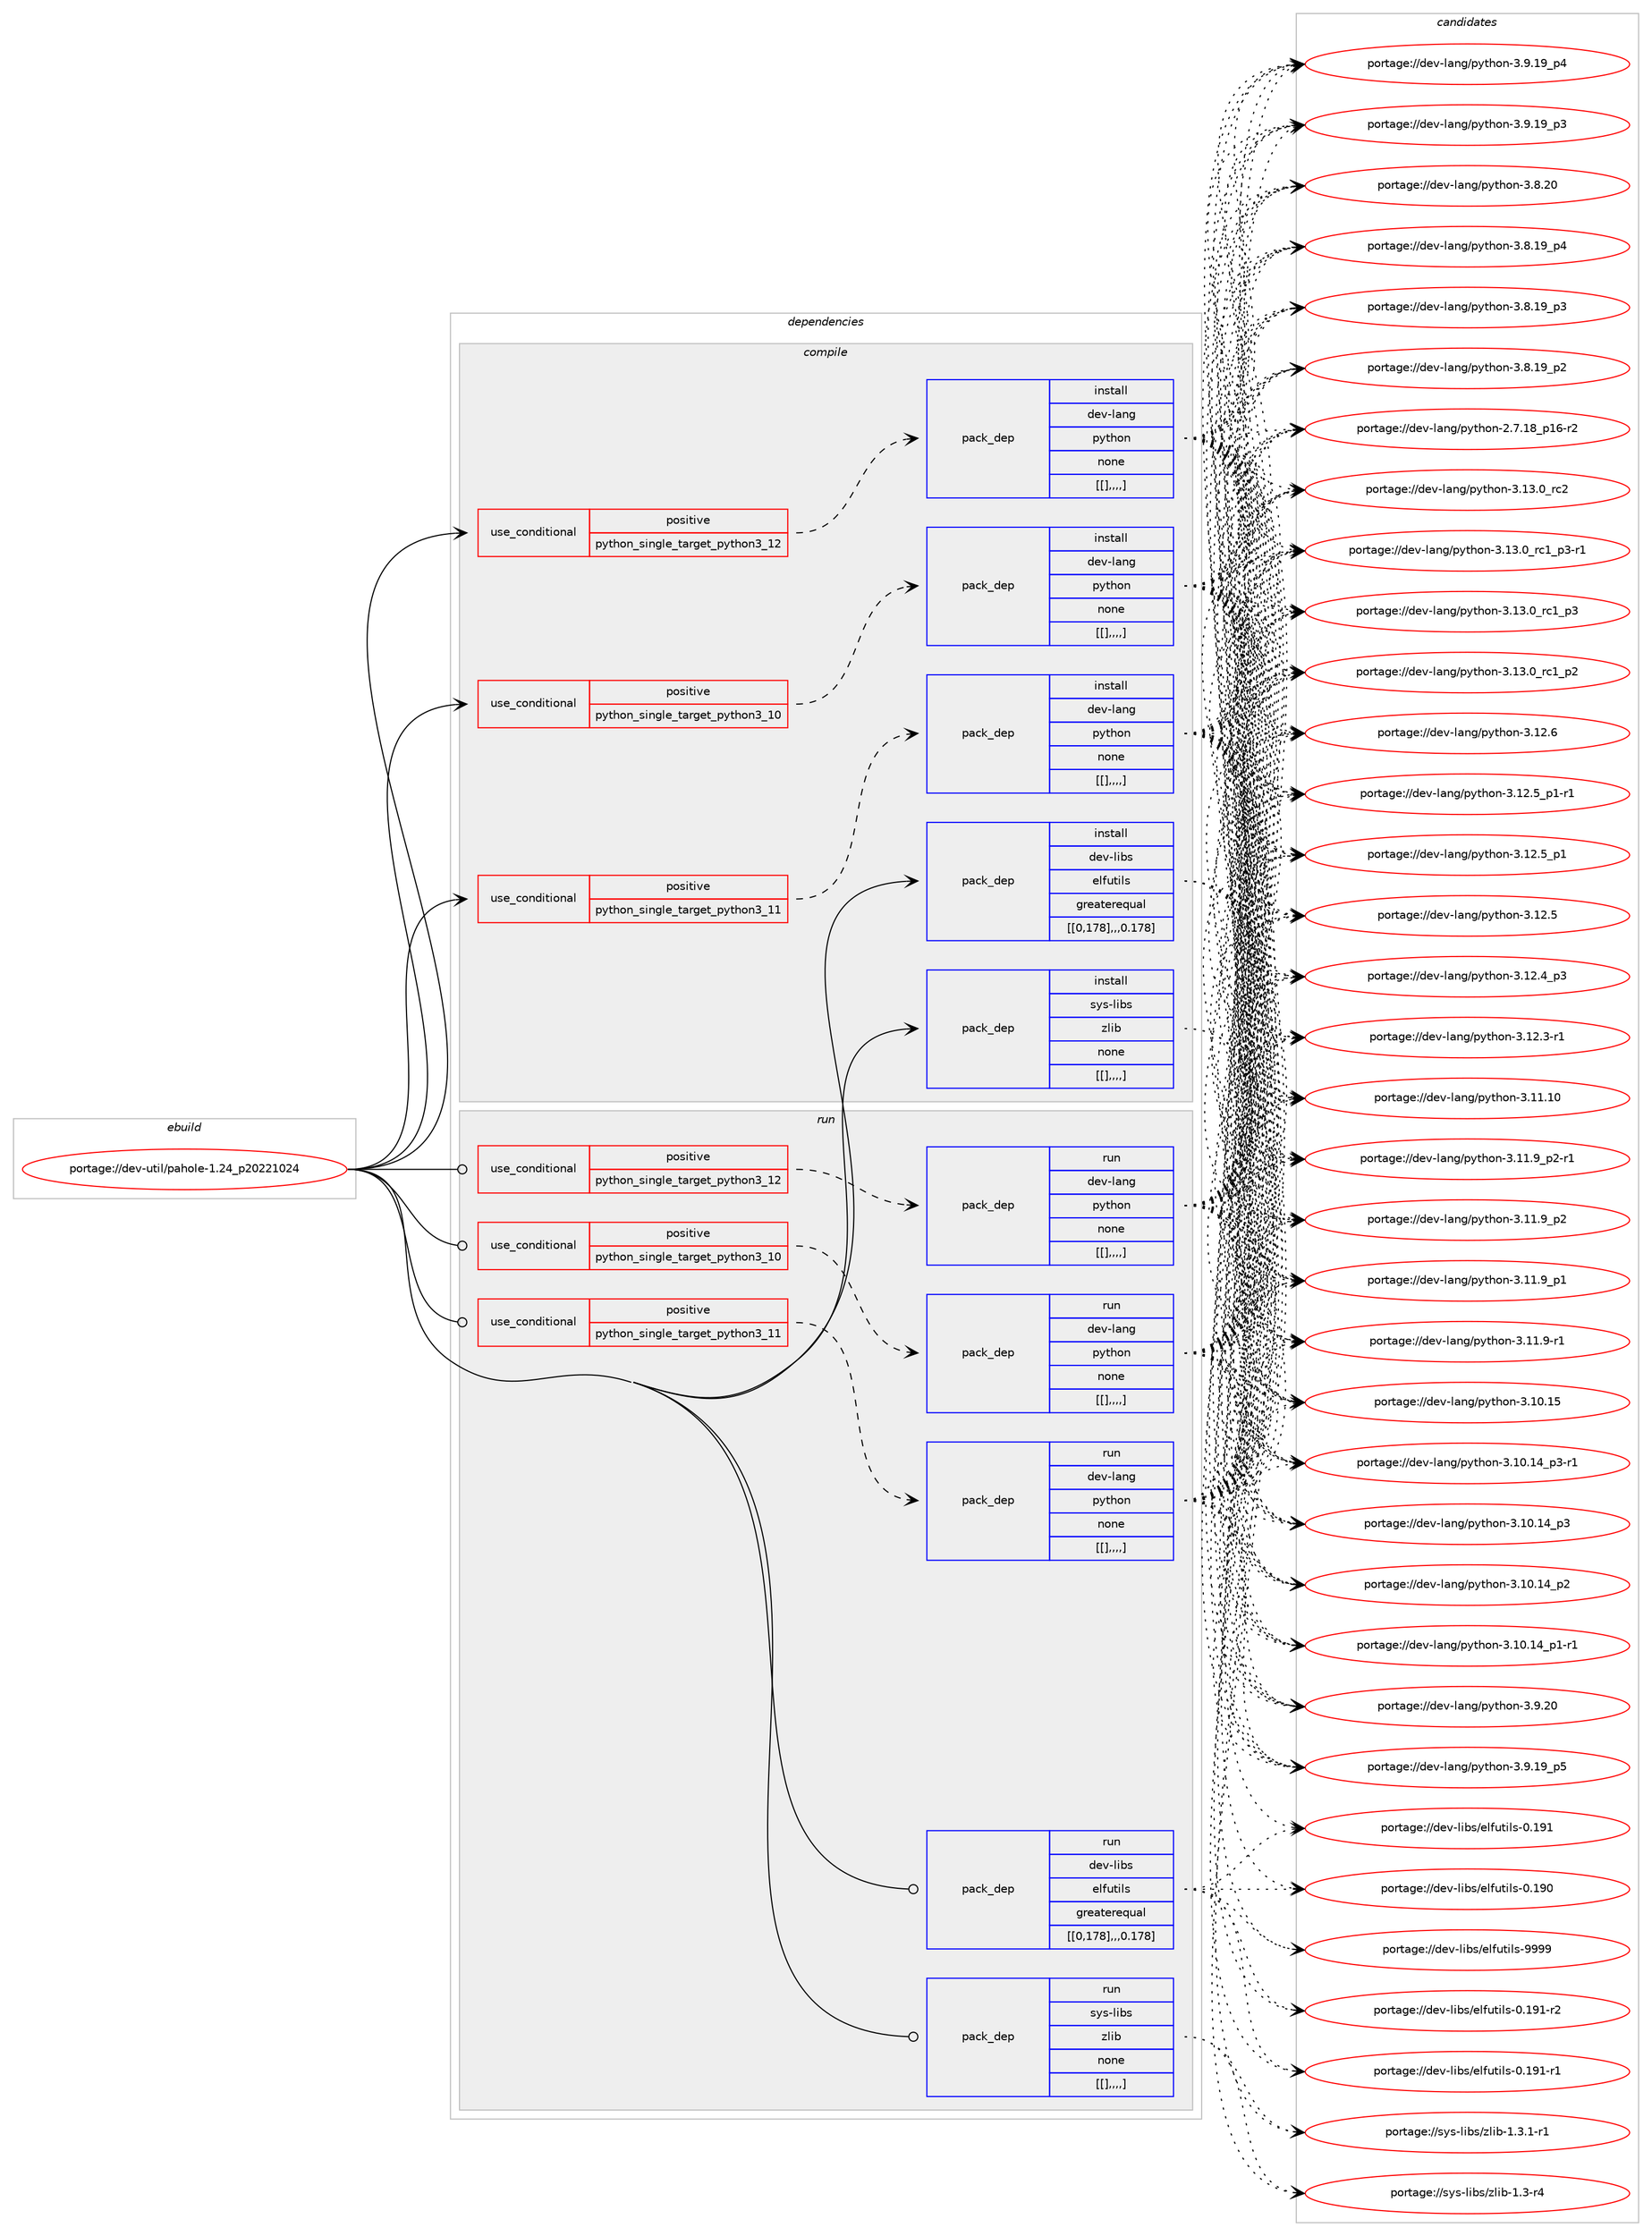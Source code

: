 digraph prolog {

# *************
# Graph options
# *************

newrank=true;
concentrate=true;
compound=true;
graph [rankdir=LR,fontname=Helvetica,fontsize=10,ranksep=1.5];#, ranksep=2.5, nodesep=0.2];
edge  [arrowhead=vee];
node  [fontname=Helvetica,fontsize=10];

# **********
# The ebuild
# **********

subgraph cluster_leftcol {
color=gray;
label=<<i>ebuild</i>>;
id [label="portage://dev-util/pahole-1.24_p20221024", color=red, width=4, href="../dev-util/pahole-1.24_p20221024.svg"];
}

# ****************
# The dependencies
# ****************

subgraph cluster_midcol {
color=gray;
label=<<i>dependencies</i>>;
subgraph cluster_compile {
fillcolor="#eeeeee";
style=filled;
label=<<i>compile</i>>;
subgraph cond63077 {
dependency221647 [label=<<TABLE BORDER="0" CELLBORDER="1" CELLSPACING="0" CELLPADDING="4"><TR><TD ROWSPAN="3" CELLPADDING="10">use_conditional</TD></TR><TR><TD>positive</TD></TR><TR><TD>python_single_target_python3_10</TD></TR></TABLE>>, shape=none, color=red];
subgraph pack157137 {
dependency221648 [label=<<TABLE BORDER="0" CELLBORDER="1" CELLSPACING="0" CELLPADDING="4" WIDTH="220"><TR><TD ROWSPAN="6" CELLPADDING="30">pack_dep</TD></TR><TR><TD WIDTH="110">install</TD></TR><TR><TD>dev-lang</TD></TR><TR><TD>python</TD></TR><TR><TD>none</TD></TR><TR><TD>[[],,,,]</TD></TR></TABLE>>, shape=none, color=blue];
}
dependency221647:e -> dependency221648:w [weight=20,style="dashed",arrowhead="vee"];
}
id:e -> dependency221647:w [weight=20,style="solid",arrowhead="vee"];
subgraph cond63078 {
dependency221649 [label=<<TABLE BORDER="0" CELLBORDER="1" CELLSPACING="0" CELLPADDING="4"><TR><TD ROWSPAN="3" CELLPADDING="10">use_conditional</TD></TR><TR><TD>positive</TD></TR><TR><TD>python_single_target_python3_11</TD></TR></TABLE>>, shape=none, color=red];
subgraph pack157138 {
dependency221650 [label=<<TABLE BORDER="0" CELLBORDER="1" CELLSPACING="0" CELLPADDING="4" WIDTH="220"><TR><TD ROWSPAN="6" CELLPADDING="30">pack_dep</TD></TR><TR><TD WIDTH="110">install</TD></TR><TR><TD>dev-lang</TD></TR><TR><TD>python</TD></TR><TR><TD>none</TD></TR><TR><TD>[[],,,,]</TD></TR></TABLE>>, shape=none, color=blue];
}
dependency221649:e -> dependency221650:w [weight=20,style="dashed",arrowhead="vee"];
}
id:e -> dependency221649:w [weight=20,style="solid",arrowhead="vee"];
subgraph cond63079 {
dependency221651 [label=<<TABLE BORDER="0" CELLBORDER="1" CELLSPACING="0" CELLPADDING="4"><TR><TD ROWSPAN="3" CELLPADDING="10">use_conditional</TD></TR><TR><TD>positive</TD></TR><TR><TD>python_single_target_python3_12</TD></TR></TABLE>>, shape=none, color=red];
subgraph pack157139 {
dependency221652 [label=<<TABLE BORDER="0" CELLBORDER="1" CELLSPACING="0" CELLPADDING="4" WIDTH="220"><TR><TD ROWSPAN="6" CELLPADDING="30">pack_dep</TD></TR><TR><TD WIDTH="110">install</TD></TR><TR><TD>dev-lang</TD></TR><TR><TD>python</TD></TR><TR><TD>none</TD></TR><TR><TD>[[],,,,]</TD></TR></TABLE>>, shape=none, color=blue];
}
dependency221651:e -> dependency221652:w [weight=20,style="dashed",arrowhead="vee"];
}
id:e -> dependency221651:w [weight=20,style="solid",arrowhead="vee"];
subgraph pack157140 {
dependency221653 [label=<<TABLE BORDER="0" CELLBORDER="1" CELLSPACING="0" CELLPADDING="4" WIDTH="220"><TR><TD ROWSPAN="6" CELLPADDING="30">pack_dep</TD></TR><TR><TD WIDTH="110">install</TD></TR><TR><TD>dev-libs</TD></TR><TR><TD>elfutils</TD></TR><TR><TD>greaterequal</TD></TR><TR><TD>[[0,178],,,0.178]</TD></TR></TABLE>>, shape=none, color=blue];
}
id:e -> dependency221653:w [weight=20,style="solid",arrowhead="vee"];
subgraph pack157141 {
dependency221654 [label=<<TABLE BORDER="0" CELLBORDER="1" CELLSPACING="0" CELLPADDING="4" WIDTH="220"><TR><TD ROWSPAN="6" CELLPADDING="30">pack_dep</TD></TR><TR><TD WIDTH="110">install</TD></TR><TR><TD>sys-libs</TD></TR><TR><TD>zlib</TD></TR><TR><TD>none</TD></TR><TR><TD>[[],,,,]</TD></TR></TABLE>>, shape=none, color=blue];
}
id:e -> dependency221654:w [weight=20,style="solid",arrowhead="vee"];
}
subgraph cluster_compileandrun {
fillcolor="#eeeeee";
style=filled;
label=<<i>compile and run</i>>;
}
subgraph cluster_run {
fillcolor="#eeeeee";
style=filled;
label=<<i>run</i>>;
subgraph cond63080 {
dependency221655 [label=<<TABLE BORDER="0" CELLBORDER="1" CELLSPACING="0" CELLPADDING="4"><TR><TD ROWSPAN="3" CELLPADDING="10">use_conditional</TD></TR><TR><TD>positive</TD></TR><TR><TD>python_single_target_python3_10</TD></TR></TABLE>>, shape=none, color=red];
subgraph pack157142 {
dependency221656 [label=<<TABLE BORDER="0" CELLBORDER="1" CELLSPACING="0" CELLPADDING="4" WIDTH="220"><TR><TD ROWSPAN="6" CELLPADDING="30">pack_dep</TD></TR><TR><TD WIDTH="110">run</TD></TR><TR><TD>dev-lang</TD></TR><TR><TD>python</TD></TR><TR><TD>none</TD></TR><TR><TD>[[],,,,]</TD></TR></TABLE>>, shape=none, color=blue];
}
dependency221655:e -> dependency221656:w [weight=20,style="dashed",arrowhead="vee"];
}
id:e -> dependency221655:w [weight=20,style="solid",arrowhead="odot"];
subgraph cond63081 {
dependency221657 [label=<<TABLE BORDER="0" CELLBORDER="1" CELLSPACING="0" CELLPADDING="4"><TR><TD ROWSPAN="3" CELLPADDING="10">use_conditional</TD></TR><TR><TD>positive</TD></TR><TR><TD>python_single_target_python3_11</TD></TR></TABLE>>, shape=none, color=red];
subgraph pack157143 {
dependency221658 [label=<<TABLE BORDER="0" CELLBORDER="1" CELLSPACING="0" CELLPADDING="4" WIDTH="220"><TR><TD ROWSPAN="6" CELLPADDING="30">pack_dep</TD></TR><TR><TD WIDTH="110">run</TD></TR><TR><TD>dev-lang</TD></TR><TR><TD>python</TD></TR><TR><TD>none</TD></TR><TR><TD>[[],,,,]</TD></TR></TABLE>>, shape=none, color=blue];
}
dependency221657:e -> dependency221658:w [weight=20,style="dashed",arrowhead="vee"];
}
id:e -> dependency221657:w [weight=20,style="solid",arrowhead="odot"];
subgraph cond63082 {
dependency221659 [label=<<TABLE BORDER="0" CELLBORDER="1" CELLSPACING="0" CELLPADDING="4"><TR><TD ROWSPAN="3" CELLPADDING="10">use_conditional</TD></TR><TR><TD>positive</TD></TR><TR><TD>python_single_target_python3_12</TD></TR></TABLE>>, shape=none, color=red];
subgraph pack157144 {
dependency221660 [label=<<TABLE BORDER="0" CELLBORDER="1" CELLSPACING="0" CELLPADDING="4" WIDTH="220"><TR><TD ROWSPAN="6" CELLPADDING="30">pack_dep</TD></TR><TR><TD WIDTH="110">run</TD></TR><TR><TD>dev-lang</TD></TR><TR><TD>python</TD></TR><TR><TD>none</TD></TR><TR><TD>[[],,,,]</TD></TR></TABLE>>, shape=none, color=blue];
}
dependency221659:e -> dependency221660:w [weight=20,style="dashed",arrowhead="vee"];
}
id:e -> dependency221659:w [weight=20,style="solid",arrowhead="odot"];
subgraph pack157145 {
dependency221661 [label=<<TABLE BORDER="0" CELLBORDER="1" CELLSPACING="0" CELLPADDING="4" WIDTH="220"><TR><TD ROWSPAN="6" CELLPADDING="30">pack_dep</TD></TR><TR><TD WIDTH="110">run</TD></TR><TR><TD>dev-libs</TD></TR><TR><TD>elfutils</TD></TR><TR><TD>greaterequal</TD></TR><TR><TD>[[0,178],,,0.178]</TD></TR></TABLE>>, shape=none, color=blue];
}
id:e -> dependency221661:w [weight=20,style="solid",arrowhead="odot"];
subgraph pack157146 {
dependency221662 [label=<<TABLE BORDER="0" CELLBORDER="1" CELLSPACING="0" CELLPADDING="4" WIDTH="220"><TR><TD ROWSPAN="6" CELLPADDING="30">pack_dep</TD></TR><TR><TD WIDTH="110">run</TD></TR><TR><TD>sys-libs</TD></TR><TR><TD>zlib</TD></TR><TR><TD>none</TD></TR><TR><TD>[[],,,,]</TD></TR></TABLE>>, shape=none, color=blue];
}
id:e -> dependency221662:w [weight=20,style="solid",arrowhead="odot"];
}
}

# **************
# The candidates
# **************

subgraph cluster_choices {
rank=same;
color=gray;
label=<<i>candidates</i>>;

subgraph choice157137 {
color=black;
nodesep=1;
choice10010111845108971101034711212111610411111045514649514648951149950 [label="portage://dev-lang/python-3.13.0_rc2", color=red, width=4,href="../dev-lang/python-3.13.0_rc2.svg"];
choice1001011184510897110103471121211161041111104551464951464895114994995112514511449 [label="portage://dev-lang/python-3.13.0_rc1_p3-r1", color=red, width=4,href="../dev-lang/python-3.13.0_rc1_p3-r1.svg"];
choice100101118451089711010347112121116104111110455146495146489511499499511251 [label="portage://dev-lang/python-3.13.0_rc1_p3", color=red, width=4,href="../dev-lang/python-3.13.0_rc1_p3.svg"];
choice100101118451089711010347112121116104111110455146495146489511499499511250 [label="portage://dev-lang/python-3.13.0_rc1_p2", color=red, width=4,href="../dev-lang/python-3.13.0_rc1_p2.svg"];
choice10010111845108971101034711212111610411111045514649504654 [label="portage://dev-lang/python-3.12.6", color=red, width=4,href="../dev-lang/python-3.12.6.svg"];
choice1001011184510897110103471121211161041111104551464950465395112494511449 [label="portage://dev-lang/python-3.12.5_p1-r1", color=red, width=4,href="../dev-lang/python-3.12.5_p1-r1.svg"];
choice100101118451089711010347112121116104111110455146495046539511249 [label="portage://dev-lang/python-3.12.5_p1", color=red, width=4,href="../dev-lang/python-3.12.5_p1.svg"];
choice10010111845108971101034711212111610411111045514649504653 [label="portage://dev-lang/python-3.12.5", color=red, width=4,href="../dev-lang/python-3.12.5.svg"];
choice100101118451089711010347112121116104111110455146495046529511251 [label="portage://dev-lang/python-3.12.4_p3", color=red, width=4,href="../dev-lang/python-3.12.4_p3.svg"];
choice100101118451089711010347112121116104111110455146495046514511449 [label="portage://dev-lang/python-3.12.3-r1", color=red, width=4,href="../dev-lang/python-3.12.3-r1.svg"];
choice1001011184510897110103471121211161041111104551464949464948 [label="portage://dev-lang/python-3.11.10", color=red, width=4,href="../dev-lang/python-3.11.10.svg"];
choice1001011184510897110103471121211161041111104551464949465795112504511449 [label="portage://dev-lang/python-3.11.9_p2-r1", color=red, width=4,href="../dev-lang/python-3.11.9_p2-r1.svg"];
choice100101118451089711010347112121116104111110455146494946579511250 [label="portage://dev-lang/python-3.11.9_p2", color=red, width=4,href="../dev-lang/python-3.11.9_p2.svg"];
choice100101118451089711010347112121116104111110455146494946579511249 [label="portage://dev-lang/python-3.11.9_p1", color=red, width=4,href="../dev-lang/python-3.11.9_p1.svg"];
choice100101118451089711010347112121116104111110455146494946574511449 [label="portage://dev-lang/python-3.11.9-r1", color=red, width=4,href="../dev-lang/python-3.11.9-r1.svg"];
choice1001011184510897110103471121211161041111104551464948464953 [label="portage://dev-lang/python-3.10.15", color=red, width=4,href="../dev-lang/python-3.10.15.svg"];
choice100101118451089711010347112121116104111110455146494846495295112514511449 [label="portage://dev-lang/python-3.10.14_p3-r1", color=red, width=4,href="../dev-lang/python-3.10.14_p3-r1.svg"];
choice10010111845108971101034711212111610411111045514649484649529511251 [label="portage://dev-lang/python-3.10.14_p3", color=red, width=4,href="../dev-lang/python-3.10.14_p3.svg"];
choice10010111845108971101034711212111610411111045514649484649529511250 [label="portage://dev-lang/python-3.10.14_p2", color=red, width=4,href="../dev-lang/python-3.10.14_p2.svg"];
choice100101118451089711010347112121116104111110455146494846495295112494511449 [label="portage://dev-lang/python-3.10.14_p1-r1", color=red, width=4,href="../dev-lang/python-3.10.14_p1-r1.svg"];
choice10010111845108971101034711212111610411111045514657465048 [label="portage://dev-lang/python-3.9.20", color=red, width=4,href="../dev-lang/python-3.9.20.svg"];
choice100101118451089711010347112121116104111110455146574649579511253 [label="portage://dev-lang/python-3.9.19_p5", color=red, width=4,href="../dev-lang/python-3.9.19_p5.svg"];
choice100101118451089711010347112121116104111110455146574649579511252 [label="portage://dev-lang/python-3.9.19_p4", color=red, width=4,href="../dev-lang/python-3.9.19_p4.svg"];
choice100101118451089711010347112121116104111110455146574649579511251 [label="portage://dev-lang/python-3.9.19_p3", color=red, width=4,href="../dev-lang/python-3.9.19_p3.svg"];
choice10010111845108971101034711212111610411111045514656465048 [label="portage://dev-lang/python-3.8.20", color=red, width=4,href="../dev-lang/python-3.8.20.svg"];
choice100101118451089711010347112121116104111110455146564649579511252 [label="portage://dev-lang/python-3.8.19_p4", color=red, width=4,href="../dev-lang/python-3.8.19_p4.svg"];
choice100101118451089711010347112121116104111110455146564649579511251 [label="portage://dev-lang/python-3.8.19_p3", color=red, width=4,href="../dev-lang/python-3.8.19_p3.svg"];
choice100101118451089711010347112121116104111110455146564649579511250 [label="portage://dev-lang/python-3.8.19_p2", color=red, width=4,href="../dev-lang/python-3.8.19_p2.svg"];
choice100101118451089711010347112121116104111110455046554649569511249544511450 [label="portage://dev-lang/python-2.7.18_p16-r2", color=red, width=4,href="../dev-lang/python-2.7.18_p16-r2.svg"];
dependency221648:e -> choice10010111845108971101034711212111610411111045514649514648951149950:w [style=dotted,weight="100"];
dependency221648:e -> choice1001011184510897110103471121211161041111104551464951464895114994995112514511449:w [style=dotted,weight="100"];
dependency221648:e -> choice100101118451089711010347112121116104111110455146495146489511499499511251:w [style=dotted,weight="100"];
dependency221648:e -> choice100101118451089711010347112121116104111110455146495146489511499499511250:w [style=dotted,weight="100"];
dependency221648:e -> choice10010111845108971101034711212111610411111045514649504654:w [style=dotted,weight="100"];
dependency221648:e -> choice1001011184510897110103471121211161041111104551464950465395112494511449:w [style=dotted,weight="100"];
dependency221648:e -> choice100101118451089711010347112121116104111110455146495046539511249:w [style=dotted,weight="100"];
dependency221648:e -> choice10010111845108971101034711212111610411111045514649504653:w [style=dotted,weight="100"];
dependency221648:e -> choice100101118451089711010347112121116104111110455146495046529511251:w [style=dotted,weight="100"];
dependency221648:e -> choice100101118451089711010347112121116104111110455146495046514511449:w [style=dotted,weight="100"];
dependency221648:e -> choice1001011184510897110103471121211161041111104551464949464948:w [style=dotted,weight="100"];
dependency221648:e -> choice1001011184510897110103471121211161041111104551464949465795112504511449:w [style=dotted,weight="100"];
dependency221648:e -> choice100101118451089711010347112121116104111110455146494946579511250:w [style=dotted,weight="100"];
dependency221648:e -> choice100101118451089711010347112121116104111110455146494946579511249:w [style=dotted,weight="100"];
dependency221648:e -> choice100101118451089711010347112121116104111110455146494946574511449:w [style=dotted,weight="100"];
dependency221648:e -> choice1001011184510897110103471121211161041111104551464948464953:w [style=dotted,weight="100"];
dependency221648:e -> choice100101118451089711010347112121116104111110455146494846495295112514511449:w [style=dotted,weight="100"];
dependency221648:e -> choice10010111845108971101034711212111610411111045514649484649529511251:w [style=dotted,weight="100"];
dependency221648:e -> choice10010111845108971101034711212111610411111045514649484649529511250:w [style=dotted,weight="100"];
dependency221648:e -> choice100101118451089711010347112121116104111110455146494846495295112494511449:w [style=dotted,weight="100"];
dependency221648:e -> choice10010111845108971101034711212111610411111045514657465048:w [style=dotted,weight="100"];
dependency221648:e -> choice100101118451089711010347112121116104111110455146574649579511253:w [style=dotted,weight="100"];
dependency221648:e -> choice100101118451089711010347112121116104111110455146574649579511252:w [style=dotted,weight="100"];
dependency221648:e -> choice100101118451089711010347112121116104111110455146574649579511251:w [style=dotted,weight="100"];
dependency221648:e -> choice10010111845108971101034711212111610411111045514656465048:w [style=dotted,weight="100"];
dependency221648:e -> choice100101118451089711010347112121116104111110455146564649579511252:w [style=dotted,weight="100"];
dependency221648:e -> choice100101118451089711010347112121116104111110455146564649579511251:w [style=dotted,weight="100"];
dependency221648:e -> choice100101118451089711010347112121116104111110455146564649579511250:w [style=dotted,weight="100"];
dependency221648:e -> choice100101118451089711010347112121116104111110455046554649569511249544511450:w [style=dotted,weight="100"];
}
subgraph choice157138 {
color=black;
nodesep=1;
choice10010111845108971101034711212111610411111045514649514648951149950 [label="portage://dev-lang/python-3.13.0_rc2", color=red, width=4,href="../dev-lang/python-3.13.0_rc2.svg"];
choice1001011184510897110103471121211161041111104551464951464895114994995112514511449 [label="portage://dev-lang/python-3.13.0_rc1_p3-r1", color=red, width=4,href="../dev-lang/python-3.13.0_rc1_p3-r1.svg"];
choice100101118451089711010347112121116104111110455146495146489511499499511251 [label="portage://dev-lang/python-3.13.0_rc1_p3", color=red, width=4,href="../dev-lang/python-3.13.0_rc1_p3.svg"];
choice100101118451089711010347112121116104111110455146495146489511499499511250 [label="portage://dev-lang/python-3.13.0_rc1_p2", color=red, width=4,href="../dev-lang/python-3.13.0_rc1_p2.svg"];
choice10010111845108971101034711212111610411111045514649504654 [label="portage://dev-lang/python-3.12.6", color=red, width=4,href="../dev-lang/python-3.12.6.svg"];
choice1001011184510897110103471121211161041111104551464950465395112494511449 [label="portage://dev-lang/python-3.12.5_p1-r1", color=red, width=4,href="../dev-lang/python-3.12.5_p1-r1.svg"];
choice100101118451089711010347112121116104111110455146495046539511249 [label="portage://dev-lang/python-3.12.5_p1", color=red, width=4,href="../dev-lang/python-3.12.5_p1.svg"];
choice10010111845108971101034711212111610411111045514649504653 [label="portage://dev-lang/python-3.12.5", color=red, width=4,href="../dev-lang/python-3.12.5.svg"];
choice100101118451089711010347112121116104111110455146495046529511251 [label="portage://dev-lang/python-3.12.4_p3", color=red, width=4,href="../dev-lang/python-3.12.4_p3.svg"];
choice100101118451089711010347112121116104111110455146495046514511449 [label="portage://dev-lang/python-3.12.3-r1", color=red, width=4,href="../dev-lang/python-3.12.3-r1.svg"];
choice1001011184510897110103471121211161041111104551464949464948 [label="portage://dev-lang/python-3.11.10", color=red, width=4,href="../dev-lang/python-3.11.10.svg"];
choice1001011184510897110103471121211161041111104551464949465795112504511449 [label="portage://dev-lang/python-3.11.9_p2-r1", color=red, width=4,href="../dev-lang/python-3.11.9_p2-r1.svg"];
choice100101118451089711010347112121116104111110455146494946579511250 [label="portage://dev-lang/python-3.11.9_p2", color=red, width=4,href="../dev-lang/python-3.11.9_p2.svg"];
choice100101118451089711010347112121116104111110455146494946579511249 [label="portage://dev-lang/python-3.11.9_p1", color=red, width=4,href="../dev-lang/python-3.11.9_p1.svg"];
choice100101118451089711010347112121116104111110455146494946574511449 [label="portage://dev-lang/python-3.11.9-r1", color=red, width=4,href="../dev-lang/python-3.11.9-r1.svg"];
choice1001011184510897110103471121211161041111104551464948464953 [label="portage://dev-lang/python-3.10.15", color=red, width=4,href="../dev-lang/python-3.10.15.svg"];
choice100101118451089711010347112121116104111110455146494846495295112514511449 [label="portage://dev-lang/python-3.10.14_p3-r1", color=red, width=4,href="../dev-lang/python-3.10.14_p3-r1.svg"];
choice10010111845108971101034711212111610411111045514649484649529511251 [label="portage://dev-lang/python-3.10.14_p3", color=red, width=4,href="../dev-lang/python-3.10.14_p3.svg"];
choice10010111845108971101034711212111610411111045514649484649529511250 [label="portage://dev-lang/python-3.10.14_p2", color=red, width=4,href="../dev-lang/python-3.10.14_p2.svg"];
choice100101118451089711010347112121116104111110455146494846495295112494511449 [label="portage://dev-lang/python-3.10.14_p1-r1", color=red, width=4,href="../dev-lang/python-3.10.14_p1-r1.svg"];
choice10010111845108971101034711212111610411111045514657465048 [label="portage://dev-lang/python-3.9.20", color=red, width=4,href="../dev-lang/python-3.9.20.svg"];
choice100101118451089711010347112121116104111110455146574649579511253 [label="portage://dev-lang/python-3.9.19_p5", color=red, width=4,href="../dev-lang/python-3.9.19_p5.svg"];
choice100101118451089711010347112121116104111110455146574649579511252 [label="portage://dev-lang/python-3.9.19_p4", color=red, width=4,href="../dev-lang/python-3.9.19_p4.svg"];
choice100101118451089711010347112121116104111110455146574649579511251 [label="portage://dev-lang/python-3.9.19_p3", color=red, width=4,href="../dev-lang/python-3.9.19_p3.svg"];
choice10010111845108971101034711212111610411111045514656465048 [label="portage://dev-lang/python-3.8.20", color=red, width=4,href="../dev-lang/python-3.8.20.svg"];
choice100101118451089711010347112121116104111110455146564649579511252 [label="portage://dev-lang/python-3.8.19_p4", color=red, width=4,href="../dev-lang/python-3.8.19_p4.svg"];
choice100101118451089711010347112121116104111110455146564649579511251 [label="portage://dev-lang/python-3.8.19_p3", color=red, width=4,href="../dev-lang/python-3.8.19_p3.svg"];
choice100101118451089711010347112121116104111110455146564649579511250 [label="portage://dev-lang/python-3.8.19_p2", color=red, width=4,href="../dev-lang/python-3.8.19_p2.svg"];
choice100101118451089711010347112121116104111110455046554649569511249544511450 [label="portage://dev-lang/python-2.7.18_p16-r2", color=red, width=4,href="../dev-lang/python-2.7.18_p16-r2.svg"];
dependency221650:e -> choice10010111845108971101034711212111610411111045514649514648951149950:w [style=dotted,weight="100"];
dependency221650:e -> choice1001011184510897110103471121211161041111104551464951464895114994995112514511449:w [style=dotted,weight="100"];
dependency221650:e -> choice100101118451089711010347112121116104111110455146495146489511499499511251:w [style=dotted,weight="100"];
dependency221650:e -> choice100101118451089711010347112121116104111110455146495146489511499499511250:w [style=dotted,weight="100"];
dependency221650:e -> choice10010111845108971101034711212111610411111045514649504654:w [style=dotted,weight="100"];
dependency221650:e -> choice1001011184510897110103471121211161041111104551464950465395112494511449:w [style=dotted,weight="100"];
dependency221650:e -> choice100101118451089711010347112121116104111110455146495046539511249:w [style=dotted,weight="100"];
dependency221650:e -> choice10010111845108971101034711212111610411111045514649504653:w [style=dotted,weight="100"];
dependency221650:e -> choice100101118451089711010347112121116104111110455146495046529511251:w [style=dotted,weight="100"];
dependency221650:e -> choice100101118451089711010347112121116104111110455146495046514511449:w [style=dotted,weight="100"];
dependency221650:e -> choice1001011184510897110103471121211161041111104551464949464948:w [style=dotted,weight="100"];
dependency221650:e -> choice1001011184510897110103471121211161041111104551464949465795112504511449:w [style=dotted,weight="100"];
dependency221650:e -> choice100101118451089711010347112121116104111110455146494946579511250:w [style=dotted,weight="100"];
dependency221650:e -> choice100101118451089711010347112121116104111110455146494946579511249:w [style=dotted,weight="100"];
dependency221650:e -> choice100101118451089711010347112121116104111110455146494946574511449:w [style=dotted,weight="100"];
dependency221650:e -> choice1001011184510897110103471121211161041111104551464948464953:w [style=dotted,weight="100"];
dependency221650:e -> choice100101118451089711010347112121116104111110455146494846495295112514511449:w [style=dotted,weight="100"];
dependency221650:e -> choice10010111845108971101034711212111610411111045514649484649529511251:w [style=dotted,weight="100"];
dependency221650:e -> choice10010111845108971101034711212111610411111045514649484649529511250:w [style=dotted,weight="100"];
dependency221650:e -> choice100101118451089711010347112121116104111110455146494846495295112494511449:w [style=dotted,weight="100"];
dependency221650:e -> choice10010111845108971101034711212111610411111045514657465048:w [style=dotted,weight="100"];
dependency221650:e -> choice100101118451089711010347112121116104111110455146574649579511253:w [style=dotted,weight="100"];
dependency221650:e -> choice100101118451089711010347112121116104111110455146574649579511252:w [style=dotted,weight="100"];
dependency221650:e -> choice100101118451089711010347112121116104111110455146574649579511251:w [style=dotted,weight="100"];
dependency221650:e -> choice10010111845108971101034711212111610411111045514656465048:w [style=dotted,weight="100"];
dependency221650:e -> choice100101118451089711010347112121116104111110455146564649579511252:w [style=dotted,weight="100"];
dependency221650:e -> choice100101118451089711010347112121116104111110455146564649579511251:w [style=dotted,weight="100"];
dependency221650:e -> choice100101118451089711010347112121116104111110455146564649579511250:w [style=dotted,weight="100"];
dependency221650:e -> choice100101118451089711010347112121116104111110455046554649569511249544511450:w [style=dotted,weight="100"];
}
subgraph choice157139 {
color=black;
nodesep=1;
choice10010111845108971101034711212111610411111045514649514648951149950 [label="portage://dev-lang/python-3.13.0_rc2", color=red, width=4,href="../dev-lang/python-3.13.0_rc2.svg"];
choice1001011184510897110103471121211161041111104551464951464895114994995112514511449 [label="portage://dev-lang/python-3.13.0_rc1_p3-r1", color=red, width=4,href="../dev-lang/python-3.13.0_rc1_p3-r1.svg"];
choice100101118451089711010347112121116104111110455146495146489511499499511251 [label="portage://dev-lang/python-3.13.0_rc1_p3", color=red, width=4,href="../dev-lang/python-3.13.0_rc1_p3.svg"];
choice100101118451089711010347112121116104111110455146495146489511499499511250 [label="portage://dev-lang/python-3.13.0_rc1_p2", color=red, width=4,href="../dev-lang/python-3.13.0_rc1_p2.svg"];
choice10010111845108971101034711212111610411111045514649504654 [label="portage://dev-lang/python-3.12.6", color=red, width=4,href="../dev-lang/python-3.12.6.svg"];
choice1001011184510897110103471121211161041111104551464950465395112494511449 [label="portage://dev-lang/python-3.12.5_p1-r1", color=red, width=4,href="../dev-lang/python-3.12.5_p1-r1.svg"];
choice100101118451089711010347112121116104111110455146495046539511249 [label="portage://dev-lang/python-3.12.5_p1", color=red, width=4,href="../dev-lang/python-3.12.5_p1.svg"];
choice10010111845108971101034711212111610411111045514649504653 [label="portage://dev-lang/python-3.12.5", color=red, width=4,href="../dev-lang/python-3.12.5.svg"];
choice100101118451089711010347112121116104111110455146495046529511251 [label="portage://dev-lang/python-3.12.4_p3", color=red, width=4,href="../dev-lang/python-3.12.4_p3.svg"];
choice100101118451089711010347112121116104111110455146495046514511449 [label="portage://dev-lang/python-3.12.3-r1", color=red, width=4,href="../dev-lang/python-3.12.3-r1.svg"];
choice1001011184510897110103471121211161041111104551464949464948 [label="portage://dev-lang/python-3.11.10", color=red, width=4,href="../dev-lang/python-3.11.10.svg"];
choice1001011184510897110103471121211161041111104551464949465795112504511449 [label="portage://dev-lang/python-3.11.9_p2-r1", color=red, width=4,href="../dev-lang/python-3.11.9_p2-r1.svg"];
choice100101118451089711010347112121116104111110455146494946579511250 [label="portage://dev-lang/python-3.11.9_p2", color=red, width=4,href="../dev-lang/python-3.11.9_p2.svg"];
choice100101118451089711010347112121116104111110455146494946579511249 [label="portage://dev-lang/python-3.11.9_p1", color=red, width=4,href="../dev-lang/python-3.11.9_p1.svg"];
choice100101118451089711010347112121116104111110455146494946574511449 [label="portage://dev-lang/python-3.11.9-r1", color=red, width=4,href="../dev-lang/python-3.11.9-r1.svg"];
choice1001011184510897110103471121211161041111104551464948464953 [label="portage://dev-lang/python-3.10.15", color=red, width=4,href="../dev-lang/python-3.10.15.svg"];
choice100101118451089711010347112121116104111110455146494846495295112514511449 [label="portage://dev-lang/python-3.10.14_p3-r1", color=red, width=4,href="../dev-lang/python-3.10.14_p3-r1.svg"];
choice10010111845108971101034711212111610411111045514649484649529511251 [label="portage://dev-lang/python-3.10.14_p3", color=red, width=4,href="../dev-lang/python-3.10.14_p3.svg"];
choice10010111845108971101034711212111610411111045514649484649529511250 [label="portage://dev-lang/python-3.10.14_p2", color=red, width=4,href="../dev-lang/python-3.10.14_p2.svg"];
choice100101118451089711010347112121116104111110455146494846495295112494511449 [label="portage://dev-lang/python-3.10.14_p1-r1", color=red, width=4,href="../dev-lang/python-3.10.14_p1-r1.svg"];
choice10010111845108971101034711212111610411111045514657465048 [label="portage://dev-lang/python-3.9.20", color=red, width=4,href="../dev-lang/python-3.9.20.svg"];
choice100101118451089711010347112121116104111110455146574649579511253 [label="portage://dev-lang/python-3.9.19_p5", color=red, width=4,href="../dev-lang/python-3.9.19_p5.svg"];
choice100101118451089711010347112121116104111110455146574649579511252 [label="portage://dev-lang/python-3.9.19_p4", color=red, width=4,href="../dev-lang/python-3.9.19_p4.svg"];
choice100101118451089711010347112121116104111110455146574649579511251 [label="portage://dev-lang/python-3.9.19_p3", color=red, width=4,href="../dev-lang/python-3.9.19_p3.svg"];
choice10010111845108971101034711212111610411111045514656465048 [label="portage://dev-lang/python-3.8.20", color=red, width=4,href="../dev-lang/python-3.8.20.svg"];
choice100101118451089711010347112121116104111110455146564649579511252 [label="portage://dev-lang/python-3.8.19_p4", color=red, width=4,href="../dev-lang/python-3.8.19_p4.svg"];
choice100101118451089711010347112121116104111110455146564649579511251 [label="portage://dev-lang/python-3.8.19_p3", color=red, width=4,href="../dev-lang/python-3.8.19_p3.svg"];
choice100101118451089711010347112121116104111110455146564649579511250 [label="portage://dev-lang/python-3.8.19_p2", color=red, width=4,href="../dev-lang/python-3.8.19_p2.svg"];
choice100101118451089711010347112121116104111110455046554649569511249544511450 [label="portage://dev-lang/python-2.7.18_p16-r2", color=red, width=4,href="../dev-lang/python-2.7.18_p16-r2.svg"];
dependency221652:e -> choice10010111845108971101034711212111610411111045514649514648951149950:w [style=dotted,weight="100"];
dependency221652:e -> choice1001011184510897110103471121211161041111104551464951464895114994995112514511449:w [style=dotted,weight="100"];
dependency221652:e -> choice100101118451089711010347112121116104111110455146495146489511499499511251:w [style=dotted,weight="100"];
dependency221652:e -> choice100101118451089711010347112121116104111110455146495146489511499499511250:w [style=dotted,weight="100"];
dependency221652:e -> choice10010111845108971101034711212111610411111045514649504654:w [style=dotted,weight="100"];
dependency221652:e -> choice1001011184510897110103471121211161041111104551464950465395112494511449:w [style=dotted,weight="100"];
dependency221652:e -> choice100101118451089711010347112121116104111110455146495046539511249:w [style=dotted,weight="100"];
dependency221652:e -> choice10010111845108971101034711212111610411111045514649504653:w [style=dotted,weight="100"];
dependency221652:e -> choice100101118451089711010347112121116104111110455146495046529511251:w [style=dotted,weight="100"];
dependency221652:e -> choice100101118451089711010347112121116104111110455146495046514511449:w [style=dotted,weight="100"];
dependency221652:e -> choice1001011184510897110103471121211161041111104551464949464948:w [style=dotted,weight="100"];
dependency221652:e -> choice1001011184510897110103471121211161041111104551464949465795112504511449:w [style=dotted,weight="100"];
dependency221652:e -> choice100101118451089711010347112121116104111110455146494946579511250:w [style=dotted,weight="100"];
dependency221652:e -> choice100101118451089711010347112121116104111110455146494946579511249:w [style=dotted,weight="100"];
dependency221652:e -> choice100101118451089711010347112121116104111110455146494946574511449:w [style=dotted,weight="100"];
dependency221652:e -> choice1001011184510897110103471121211161041111104551464948464953:w [style=dotted,weight="100"];
dependency221652:e -> choice100101118451089711010347112121116104111110455146494846495295112514511449:w [style=dotted,weight="100"];
dependency221652:e -> choice10010111845108971101034711212111610411111045514649484649529511251:w [style=dotted,weight="100"];
dependency221652:e -> choice10010111845108971101034711212111610411111045514649484649529511250:w [style=dotted,weight="100"];
dependency221652:e -> choice100101118451089711010347112121116104111110455146494846495295112494511449:w [style=dotted,weight="100"];
dependency221652:e -> choice10010111845108971101034711212111610411111045514657465048:w [style=dotted,weight="100"];
dependency221652:e -> choice100101118451089711010347112121116104111110455146574649579511253:w [style=dotted,weight="100"];
dependency221652:e -> choice100101118451089711010347112121116104111110455146574649579511252:w [style=dotted,weight="100"];
dependency221652:e -> choice100101118451089711010347112121116104111110455146574649579511251:w [style=dotted,weight="100"];
dependency221652:e -> choice10010111845108971101034711212111610411111045514656465048:w [style=dotted,weight="100"];
dependency221652:e -> choice100101118451089711010347112121116104111110455146564649579511252:w [style=dotted,weight="100"];
dependency221652:e -> choice100101118451089711010347112121116104111110455146564649579511251:w [style=dotted,weight="100"];
dependency221652:e -> choice100101118451089711010347112121116104111110455146564649579511250:w [style=dotted,weight="100"];
dependency221652:e -> choice100101118451089711010347112121116104111110455046554649569511249544511450:w [style=dotted,weight="100"];
}
subgraph choice157140 {
color=black;
nodesep=1;
choice1001011184510810598115471011081021171161051081154557575757 [label="portage://dev-libs/elfutils-9999", color=red, width=4,href="../dev-libs/elfutils-9999.svg"];
choice1001011184510810598115471011081021171161051081154548464957494511450 [label="portage://dev-libs/elfutils-0.191-r2", color=red, width=4,href="../dev-libs/elfutils-0.191-r2.svg"];
choice1001011184510810598115471011081021171161051081154548464957494511449 [label="portage://dev-libs/elfutils-0.191-r1", color=red, width=4,href="../dev-libs/elfutils-0.191-r1.svg"];
choice100101118451081059811547101108102117116105108115454846495749 [label="portage://dev-libs/elfutils-0.191", color=red, width=4,href="../dev-libs/elfutils-0.191.svg"];
choice100101118451081059811547101108102117116105108115454846495748 [label="portage://dev-libs/elfutils-0.190", color=red, width=4,href="../dev-libs/elfutils-0.190.svg"];
dependency221653:e -> choice1001011184510810598115471011081021171161051081154557575757:w [style=dotted,weight="100"];
dependency221653:e -> choice1001011184510810598115471011081021171161051081154548464957494511450:w [style=dotted,weight="100"];
dependency221653:e -> choice1001011184510810598115471011081021171161051081154548464957494511449:w [style=dotted,weight="100"];
dependency221653:e -> choice100101118451081059811547101108102117116105108115454846495749:w [style=dotted,weight="100"];
dependency221653:e -> choice100101118451081059811547101108102117116105108115454846495748:w [style=dotted,weight="100"];
}
subgraph choice157141 {
color=black;
nodesep=1;
choice115121115451081059811547122108105984549465146494511449 [label="portage://sys-libs/zlib-1.3.1-r1", color=red, width=4,href="../sys-libs/zlib-1.3.1-r1.svg"];
choice11512111545108105981154712210810598454946514511452 [label="portage://sys-libs/zlib-1.3-r4", color=red, width=4,href="../sys-libs/zlib-1.3-r4.svg"];
dependency221654:e -> choice115121115451081059811547122108105984549465146494511449:w [style=dotted,weight="100"];
dependency221654:e -> choice11512111545108105981154712210810598454946514511452:w [style=dotted,weight="100"];
}
subgraph choice157142 {
color=black;
nodesep=1;
choice10010111845108971101034711212111610411111045514649514648951149950 [label="portage://dev-lang/python-3.13.0_rc2", color=red, width=4,href="../dev-lang/python-3.13.0_rc2.svg"];
choice1001011184510897110103471121211161041111104551464951464895114994995112514511449 [label="portage://dev-lang/python-3.13.0_rc1_p3-r1", color=red, width=4,href="../dev-lang/python-3.13.0_rc1_p3-r1.svg"];
choice100101118451089711010347112121116104111110455146495146489511499499511251 [label="portage://dev-lang/python-3.13.0_rc1_p3", color=red, width=4,href="../dev-lang/python-3.13.0_rc1_p3.svg"];
choice100101118451089711010347112121116104111110455146495146489511499499511250 [label="portage://dev-lang/python-3.13.0_rc1_p2", color=red, width=4,href="../dev-lang/python-3.13.0_rc1_p2.svg"];
choice10010111845108971101034711212111610411111045514649504654 [label="portage://dev-lang/python-3.12.6", color=red, width=4,href="../dev-lang/python-3.12.6.svg"];
choice1001011184510897110103471121211161041111104551464950465395112494511449 [label="portage://dev-lang/python-3.12.5_p1-r1", color=red, width=4,href="../dev-lang/python-3.12.5_p1-r1.svg"];
choice100101118451089711010347112121116104111110455146495046539511249 [label="portage://dev-lang/python-3.12.5_p1", color=red, width=4,href="../dev-lang/python-3.12.5_p1.svg"];
choice10010111845108971101034711212111610411111045514649504653 [label="portage://dev-lang/python-3.12.5", color=red, width=4,href="../dev-lang/python-3.12.5.svg"];
choice100101118451089711010347112121116104111110455146495046529511251 [label="portage://dev-lang/python-3.12.4_p3", color=red, width=4,href="../dev-lang/python-3.12.4_p3.svg"];
choice100101118451089711010347112121116104111110455146495046514511449 [label="portage://dev-lang/python-3.12.3-r1", color=red, width=4,href="../dev-lang/python-3.12.3-r1.svg"];
choice1001011184510897110103471121211161041111104551464949464948 [label="portage://dev-lang/python-3.11.10", color=red, width=4,href="../dev-lang/python-3.11.10.svg"];
choice1001011184510897110103471121211161041111104551464949465795112504511449 [label="portage://dev-lang/python-3.11.9_p2-r1", color=red, width=4,href="../dev-lang/python-3.11.9_p2-r1.svg"];
choice100101118451089711010347112121116104111110455146494946579511250 [label="portage://dev-lang/python-3.11.9_p2", color=red, width=4,href="../dev-lang/python-3.11.9_p2.svg"];
choice100101118451089711010347112121116104111110455146494946579511249 [label="portage://dev-lang/python-3.11.9_p1", color=red, width=4,href="../dev-lang/python-3.11.9_p1.svg"];
choice100101118451089711010347112121116104111110455146494946574511449 [label="portage://dev-lang/python-3.11.9-r1", color=red, width=4,href="../dev-lang/python-3.11.9-r1.svg"];
choice1001011184510897110103471121211161041111104551464948464953 [label="portage://dev-lang/python-3.10.15", color=red, width=4,href="../dev-lang/python-3.10.15.svg"];
choice100101118451089711010347112121116104111110455146494846495295112514511449 [label="portage://dev-lang/python-3.10.14_p3-r1", color=red, width=4,href="../dev-lang/python-3.10.14_p3-r1.svg"];
choice10010111845108971101034711212111610411111045514649484649529511251 [label="portage://dev-lang/python-3.10.14_p3", color=red, width=4,href="../dev-lang/python-3.10.14_p3.svg"];
choice10010111845108971101034711212111610411111045514649484649529511250 [label="portage://dev-lang/python-3.10.14_p2", color=red, width=4,href="../dev-lang/python-3.10.14_p2.svg"];
choice100101118451089711010347112121116104111110455146494846495295112494511449 [label="portage://dev-lang/python-3.10.14_p1-r1", color=red, width=4,href="../dev-lang/python-3.10.14_p1-r1.svg"];
choice10010111845108971101034711212111610411111045514657465048 [label="portage://dev-lang/python-3.9.20", color=red, width=4,href="../dev-lang/python-3.9.20.svg"];
choice100101118451089711010347112121116104111110455146574649579511253 [label="portage://dev-lang/python-3.9.19_p5", color=red, width=4,href="../dev-lang/python-3.9.19_p5.svg"];
choice100101118451089711010347112121116104111110455146574649579511252 [label="portage://dev-lang/python-3.9.19_p4", color=red, width=4,href="../dev-lang/python-3.9.19_p4.svg"];
choice100101118451089711010347112121116104111110455146574649579511251 [label="portage://dev-lang/python-3.9.19_p3", color=red, width=4,href="../dev-lang/python-3.9.19_p3.svg"];
choice10010111845108971101034711212111610411111045514656465048 [label="portage://dev-lang/python-3.8.20", color=red, width=4,href="../dev-lang/python-3.8.20.svg"];
choice100101118451089711010347112121116104111110455146564649579511252 [label="portage://dev-lang/python-3.8.19_p4", color=red, width=4,href="../dev-lang/python-3.8.19_p4.svg"];
choice100101118451089711010347112121116104111110455146564649579511251 [label="portage://dev-lang/python-3.8.19_p3", color=red, width=4,href="../dev-lang/python-3.8.19_p3.svg"];
choice100101118451089711010347112121116104111110455146564649579511250 [label="portage://dev-lang/python-3.8.19_p2", color=red, width=4,href="../dev-lang/python-3.8.19_p2.svg"];
choice100101118451089711010347112121116104111110455046554649569511249544511450 [label="portage://dev-lang/python-2.7.18_p16-r2", color=red, width=4,href="../dev-lang/python-2.7.18_p16-r2.svg"];
dependency221656:e -> choice10010111845108971101034711212111610411111045514649514648951149950:w [style=dotted,weight="100"];
dependency221656:e -> choice1001011184510897110103471121211161041111104551464951464895114994995112514511449:w [style=dotted,weight="100"];
dependency221656:e -> choice100101118451089711010347112121116104111110455146495146489511499499511251:w [style=dotted,weight="100"];
dependency221656:e -> choice100101118451089711010347112121116104111110455146495146489511499499511250:w [style=dotted,weight="100"];
dependency221656:e -> choice10010111845108971101034711212111610411111045514649504654:w [style=dotted,weight="100"];
dependency221656:e -> choice1001011184510897110103471121211161041111104551464950465395112494511449:w [style=dotted,weight="100"];
dependency221656:e -> choice100101118451089711010347112121116104111110455146495046539511249:w [style=dotted,weight="100"];
dependency221656:e -> choice10010111845108971101034711212111610411111045514649504653:w [style=dotted,weight="100"];
dependency221656:e -> choice100101118451089711010347112121116104111110455146495046529511251:w [style=dotted,weight="100"];
dependency221656:e -> choice100101118451089711010347112121116104111110455146495046514511449:w [style=dotted,weight="100"];
dependency221656:e -> choice1001011184510897110103471121211161041111104551464949464948:w [style=dotted,weight="100"];
dependency221656:e -> choice1001011184510897110103471121211161041111104551464949465795112504511449:w [style=dotted,weight="100"];
dependency221656:e -> choice100101118451089711010347112121116104111110455146494946579511250:w [style=dotted,weight="100"];
dependency221656:e -> choice100101118451089711010347112121116104111110455146494946579511249:w [style=dotted,weight="100"];
dependency221656:e -> choice100101118451089711010347112121116104111110455146494946574511449:w [style=dotted,weight="100"];
dependency221656:e -> choice1001011184510897110103471121211161041111104551464948464953:w [style=dotted,weight="100"];
dependency221656:e -> choice100101118451089711010347112121116104111110455146494846495295112514511449:w [style=dotted,weight="100"];
dependency221656:e -> choice10010111845108971101034711212111610411111045514649484649529511251:w [style=dotted,weight="100"];
dependency221656:e -> choice10010111845108971101034711212111610411111045514649484649529511250:w [style=dotted,weight="100"];
dependency221656:e -> choice100101118451089711010347112121116104111110455146494846495295112494511449:w [style=dotted,weight="100"];
dependency221656:e -> choice10010111845108971101034711212111610411111045514657465048:w [style=dotted,weight="100"];
dependency221656:e -> choice100101118451089711010347112121116104111110455146574649579511253:w [style=dotted,weight="100"];
dependency221656:e -> choice100101118451089711010347112121116104111110455146574649579511252:w [style=dotted,weight="100"];
dependency221656:e -> choice100101118451089711010347112121116104111110455146574649579511251:w [style=dotted,weight="100"];
dependency221656:e -> choice10010111845108971101034711212111610411111045514656465048:w [style=dotted,weight="100"];
dependency221656:e -> choice100101118451089711010347112121116104111110455146564649579511252:w [style=dotted,weight="100"];
dependency221656:e -> choice100101118451089711010347112121116104111110455146564649579511251:w [style=dotted,weight="100"];
dependency221656:e -> choice100101118451089711010347112121116104111110455146564649579511250:w [style=dotted,weight="100"];
dependency221656:e -> choice100101118451089711010347112121116104111110455046554649569511249544511450:w [style=dotted,weight="100"];
}
subgraph choice157143 {
color=black;
nodesep=1;
choice10010111845108971101034711212111610411111045514649514648951149950 [label="portage://dev-lang/python-3.13.0_rc2", color=red, width=4,href="../dev-lang/python-3.13.0_rc2.svg"];
choice1001011184510897110103471121211161041111104551464951464895114994995112514511449 [label="portage://dev-lang/python-3.13.0_rc1_p3-r1", color=red, width=4,href="../dev-lang/python-3.13.0_rc1_p3-r1.svg"];
choice100101118451089711010347112121116104111110455146495146489511499499511251 [label="portage://dev-lang/python-3.13.0_rc1_p3", color=red, width=4,href="../dev-lang/python-3.13.0_rc1_p3.svg"];
choice100101118451089711010347112121116104111110455146495146489511499499511250 [label="portage://dev-lang/python-3.13.0_rc1_p2", color=red, width=4,href="../dev-lang/python-3.13.0_rc1_p2.svg"];
choice10010111845108971101034711212111610411111045514649504654 [label="portage://dev-lang/python-3.12.6", color=red, width=4,href="../dev-lang/python-3.12.6.svg"];
choice1001011184510897110103471121211161041111104551464950465395112494511449 [label="portage://dev-lang/python-3.12.5_p1-r1", color=red, width=4,href="../dev-lang/python-3.12.5_p1-r1.svg"];
choice100101118451089711010347112121116104111110455146495046539511249 [label="portage://dev-lang/python-3.12.5_p1", color=red, width=4,href="../dev-lang/python-3.12.5_p1.svg"];
choice10010111845108971101034711212111610411111045514649504653 [label="portage://dev-lang/python-3.12.5", color=red, width=4,href="../dev-lang/python-3.12.5.svg"];
choice100101118451089711010347112121116104111110455146495046529511251 [label="portage://dev-lang/python-3.12.4_p3", color=red, width=4,href="../dev-lang/python-3.12.4_p3.svg"];
choice100101118451089711010347112121116104111110455146495046514511449 [label="portage://dev-lang/python-3.12.3-r1", color=red, width=4,href="../dev-lang/python-3.12.3-r1.svg"];
choice1001011184510897110103471121211161041111104551464949464948 [label="portage://dev-lang/python-3.11.10", color=red, width=4,href="../dev-lang/python-3.11.10.svg"];
choice1001011184510897110103471121211161041111104551464949465795112504511449 [label="portage://dev-lang/python-3.11.9_p2-r1", color=red, width=4,href="../dev-lang/python-3.11.9_p2-r1.svg"];
choice100101118451089711010347112121116104111110455146494946579511250 [label="portage://dev-lang/python-3.11.9_p2", color=red, width=4,href="../dev-lang/python-3.11.9_p2.svg"];
choice100101118451089711010347112121116104111110455146494946579511249 [label="portage://dev-lang/python-3.11.9_p1", color=red, width=4,href="../dev-lang/python-3.11.9_p1.svg"];
choice100101118451089711010347112121116104111110455146494946574511449 [label="portage://dev-lang/python-3.11.9-r1", color=red, width=4,href="../dev-lang/python-3.11.9-r1.svg"];
choice1001011184510897110103471121211161041111104551464948464953 [label="portage://dev-lang/python-3.10.15", color=red, width=4,href="../dev-lang/python-3.10.15.svg"];
choice100101118451089711010347112121116104111110455146494846495295112514511449 [label="portage://dev-lang/python-3.10.14_p3-r1", color=red, width=4,href="../dev-lang/python-3.10.14_p3-r1.svg"];
choice10010111845108971101034711212111610411111045514649484649529511251 [label="portage://dev-lang/python-3.10.14_p3", color=red, width=4,href="../dev-lang/python-3.10.14_p3.svg"];
choice10010111845108971101034711212111610411111045514649484649529511250 [label="portage://dev-lang/python-3.10.14_p2", color=red, width=4,href="../dev-lang/python-3.10.14_p2.svg"];
choice100101118451089711010347112121116104111110455146494846495295112494511449 [label="portage://dev-lang/python-3.10.14_p1-r1", color=red, width=4,href="../dev-lang/python-3.10.14_p1-r1.svg"];
choice10010111845108971101034711212111610411111045514657465048 [label="portage://dev-lang/python-3.9.20", color=red, width=4,href="../dev-lang/python-3.9.20.svg"];
choice100101118451089711010347112121116104111110455146574649579511253 [label="portage://dev-lang/python-3.9.19_p5", color=red, width=4,href="../dev-lang/python-3.9.19_p5.svg"];
choice100101118451089711010347112121116104111110455146574649579511252 [label="portage://dev-lang/python-3.9.19_p4", color=red, width=4,href="../dev-lang/python-3.9.19_p4.svg"];
choice100101118451089711010347112121116104111110455146574649579511251 [label="portage://dev-lang/python-3.9.19_p3", color=red, width=4,href="../dev-lang/python-3.9.19_p3.svg"];
choice10010111845108971101034711212111610411111045514656465048 [label="portage://dev-lang/python-3.8.20", color=red, width=4,href="../dev-lang/python-3.8.20.svg"];
choice100101118451089711010347112121116104111110455146564649579511252 [label="portage://dev-lang/python-3.8.19_p4", color=red, width=4,href="../dev-lang/python-3.8.19_p4.svg"];
choice100101118451089711010347112121116104111110455146564649579511251 [label="portage://dev-lang/python-3.8.19_p3", color=red, width=4,href="../dev-lang/python-3.8.19_p3.svg"];
choice100101118451089711010347112121116104111110455146564649579511250 [label="portage://dev-lang/python-3.8.19_p2", color=red, width=4,href="../dev-lang/python-3.8.19_p2.svg"];
choice100101118451089711010347112121116104111110455046554649569511249544511450 [label="portage://dev-lang/python-2.7.18_p16-r2", color=red, width=4,href="../dev-lang/python-2.7.18_p16-r2.svg"];
dependency221658:e -> choice10010111845108971101034711212111610411111045514649514648951149950:w [style=dotted,weight="100"];
dependency221658:e -> choice1001011184510897110103471121211161041111104551464951464895114994995112514511449:w [style=dotted,weight="100"];
dependency221658:e -> choice100101118451089711010347112121116104111110455146495146489511499499511251:w [style=dotted,weight="100"];
dependency221658:e -> choice100101118451089711010347112121116104111110455146495146489511499499511250:w [style=dotted,weight="100"];
dependency221658:e -> choice10010111845108971101034711212111610411111045514649504654:w [style=dotted,weight="100"];
dependency221658:e -> choice1001011184510897110103471121211161041111104551464950465395112494511449:w [style=dotted,weight="100"];
dependency221658:e -> choice100101118451089711010347112121116104111110455146495046539511249:w [style=dotted,weight="100"];
dependency221658:e -> choice10010111845108971101034711212111610411111045514649504653:w [style=dotted,weight="100"];
dependency221658:e -> choice100101118451089711010347112121116104111110455146495046529511251:w [style=dotted,weight="100"];
dependency221658:e -> choice100101118451089711010347112121116104111110455146495046514511449:w [style=dotted,weight="100"];
dependency221658:e -> choice1001011184510897110103471121211161041111104551464949464948:w [style=dotted,weight="100"];
dependency221658:e -> choice1001011184510897110103471121211161041111104551464949465795112504511449:w [style=dotted,weight="100"];
dependency221658:e -> choice100101118451089711010347112121116104111110455146494946579511250:w [style=dotted,weight="100"];
dependency221658:e -> choice100101118451089711010347112121116104111110455146494946579511249:w [style=dotted,weight="100"];
dependency221658:e -> choice100101118451089711010347112121116104111110455146494946574511449:w [style=dotted,weight="100"];
dependency221658:e -> choice1001011184510897110103471121211161041111104551464948464953:w [style=dotted,weight="100"];
dependency221658:e -> choice100101118451089711010347112121116104111110455146494846495295112514511449:w [style=dotted,weight="100"];
dependency221658:e -> choice10010111845108971101034711212111610411111045514649484649529511251:w [style=dotted,weight="100"];
dependency221658:e -> choice10010111845108971101034711212111610411111045514649484649529511250:w [style=dotted,weight="100"];
dependency221658:e -> choice100101118451089711010347112121116104111110455146494846495295112494511449:w [style=dotted,weight="100"];
dependency221658:e -> choice10010111845108971101034711212111610411111045514657465048:w [style=dotted,weight="100"];
dependency221658:e -> choice100101118451089711010347112121116104111110455146574649579511253:w [style=dotted,weight="100"];
dependency221658:e -> choice100101118451089711010347112121116104111110455146574649579511252:w [style=dotted,weight="100"];
dependency221658:e -> choice100101118451089711010347112121116104111110455146574649579511251:w [style=dotted,weight="100"];
dependency221658:e -> choice10010111845108971101034711212111610411111045514656465048:w [style=dotted,weight="100"];
dependency221658:e -> choice100101118451089711010347112121116104111110455146564649579511252:w [style=dotted,weight="100"];
dependency221658:e -> choice100101118451089711010347112121116104111110455146564649579511251:w [style=dotted,weight="100"];
dependency221658:e -> choice100101118451089711010347112121116104111110455146564649579511250:w [style=dotted,weight="100"];
dependency221658:e -> choice100101118451089711010347112121116104111110455046554649569511249544511450:w [style=dotted,weight="100"];
}
subgraph choice157144 {
color=black;
nodesep=1;
choice10010111845108971101034711212111610411111045514649514648951149950 [label="portage://dev-lang/python-3.13.0_rc2", color=red, width=4,href="../dev-lang/python-3.13.0_rc2.svg"];
choice1001011184510897110103471121211161041111104551464951464895114994995112514511449 [label="portage://dev-lang/python-3.13.0_rc1_p3-r1", color=red, width=4,href="../dev-lang/python-3.13.0_rc1_p3-r1.svg"];
choice100101118451089711010347112121116104111110455146495146489511499499511251 [label="portage://dev-lang/python-3.13.0_rc1_p3", color=red, width=4,href="../dev-lang/python-3.13.0_rc1_p3.svg"];
choice100101118451089711010347112121116104111110455146495146489511499499511250 [label="portage://dev-lang/python-3.13.0_rc1_p2", color=red, width=4,href="../dev-lang/python-3.13.0_rc1_p2.svg"];
choice10010111845108971101034711212111610411111045514649504654 [label="portage://dev-lang/python-3.12.6", color=red, width=4,href="../dev-lang/python-3.12.6.svg"];
choice1001011184510897110103471121211161041111104551464950465395112494511449 [label="portage://dev-lang/python-3.12.5_p1-r1", color=red, width=4,href="../dev-lang/python-3.12.5_p1-r1.svg"];
choice100101118451089711010347112121116104111110455146495046539511249 [label="portage://dev-lang/python-3.12.5_p1", color=red, width=4,href="../dev-lang/python-3.12.5_p1.svg"];
choice10010111845108971101034711212111610411111045514649504653 [label="portage://dev-lang/python-3.12.5", color=red, width=4,href="../dev-lang/python-3.12.5.svg"];
choice100101118451089711010347112121116104111110455146495046529511251 [label="portage://dev-lang/python-3.12.4_p3", color=red, width=4,href="../dev-lang/python-3.12.4_p3.svg"];
choice100101118451089711010347112121116104111110455146495046514511449 [label="portage://dev-lang/python-3.12.3-r1", color=red, width=4,href="../dev-lang/python-3.12.3-r1.svg"];
choice1001011184510897110103471121211161041111104551464949464948 [label="portage://dev-lang/python-3.11.10", color=red, width=4,href="../dev-lang/python-3.11.10.svg"];
choice1001011184510897110103471121211161041111104551464949465795112504511449 [label="portage://dev-lang/python-3.11.9_p2-r1", color=red, width=4,href="../dev-lang/python-3.11.9_p2-r1.svg"];
choice100101118451089711010347112121116104111110455146494946579511250 [label="portage://dev-lang/python-3.11.9_p2", color=red, width=4,href="../dev-lang/python-3.11.9_p2.svg"];
choice100101118451089711010347112121116104111110455146494946579511249 [label="portage://dev-lang/python-3.11.9_p1", color=red, width=4,href="../dev-lang/python-3.11.9_p1.svg"];
choice100101118451089711010347112121116104111110455146494946574511449 [label="portage://dev-lang/python-3.11.9-r1", color=red, width=4,href="../dev-lang/python-3.11.9-r1.svg"];
choice1001011184510897110103471121211161041111104551464948464953 [label="portage://dev-lang/python-3.10.15", color=red, width=4,href="../dev-lang/python-3.10.15.svg"];
choice100101118451089711010347112121116104111110455146494846495295112514511449 [label="portage://dev-lang/python-3.10.14_p3-r1", color=red, width=4,href="../dev-lang/python-3.10.14_p3-r1.svg"];
choice10010111845108971101034711212111610411111045514649484649529511251 [label="portage://dev-lang/python-3.10.14_p3", color=red, width=4,href="../dev-lang/python-3.10.14_p3.svg"];
choice10010111845108971101034711212111610411111045514649484649529511250 [label="portage://dev-lang/python-3.10.14_p2", color=red, width=4,href="../dev-lang/python-3.10.14_p2.svg"];
choice100101118451089711010347112121116104111110455146494846495295112494511449 [label="portage://dev-lang/python-3.10.14_p1-r1", color=red, width=4,href="../dev-lang/python-3.10.14_p1-r1.svg"];
choice10010111845108971101034711212111610411111045514657465048 [label="portage://dev-lang/python-3.9.20", color=red, width=4,href="../dev-lang/python-3.9.20.svg"];
choice100101118451089711010347112121116104111110455146574649579511253 [label="portage://dev-lang/python-3.9.19_p5", color=red, width=4,href="../dev-lang/python-3.9.19_p5.svg"];
choice100101118451089711010347112121116104111110455146574649579511252 [label="portage://dev-lang/python-3.9.19_p4", color=red, width=4,href="../dev-lang/python-3.9.19_p4.svg"];
choice100101118451089711010347112121116104111110455146574649579511251 [label="portage://dev-lang/python-3.9.19_p3", color=red, width=4,href="../dev-lang/python-3.9.19_p3.svg"];
choice10010111845108971101034711212111610411111045514656465048 [label="portage://dev-lang/python-3.8.20", color=red, width=4,href="../dev-lang/python-3.8.20.svg"];
choice100101118451089711010347112121116104111110455146564649579511252 [label="portage://dev-lang/python-3.8.19_p4", color=red, width=4,href="../dev-lang/python-3.8.19_p4.svg"];
choice100101118451089711010347112121116104111110455146564649579511251 [label="portage://dev-lang/python-3.8.19_p3", color=red, width=4,href="../dev-lang/python-3.8.19_p3.svg"];
choice100101118451089711010347112121116104111110455146564649579511250 [label="portage://dev-lang/python-3.8.19_p2", color=red, width=4,href="../dev-lang/python-3.8.19_p2.svg"];
choice100101118451089711010347112121116104111110455046554649569511249544511450 [label="portage://dev-lang/python-2.7.18_p16-r2", color=red, width=4,href="../dev-lang/python-2.7.18_p16-r2.svg"];
dependency221660:e -> choice10010111845108971101034711212111610411111045514649514648951149950:w [style=dotted,weight="100"];
dependency221660:e -> choice1001011184510897110103471121211161041111104551464951464895114994995112514511449:w [style=dotted,weight="100"];
dependency221660:e -> choice100101118451089711010347112121116104111110455146495146489511499499511251:w [style=dotted,weight="100"];
dependency221660:e -> choice100101118451089711010347112121116104111110455146495146489511499499511250:w [style=dotted,weight="100"];
dependency221660:e -> choice10010111845108971101034711212111610411111045514649504654:w [style=dotted,weight="100"];
dependency221660:e -> choice1001011184510897110103471121211161041111104551464950465395112494511449:w [style=dotted,weight="100"];
dependency221660:e -> choice100101118451089711010347112121116104111110455146495046539511249:w [style=dotted,weight="100"];
dependency221660:e -> choice10010111845108971101034711212111610411111045514649504653:w [style=dotted,weight="100"];
dependency221660:e -> choice100101118451089711010347112121116104111110455146495046529511251:w [style=dotted,weight="100"];
dependency221660:e -> choice100101118451089711010347112121116104111110455146495046514511449:w [style=dotted,weight="100"];
dependency221660:e -> choice1001011184510897110103471121211161041111104551464949464948:w [style=dotted,weight="100"];
dependency221660:e -> choice1001011184510897110103471121211161041111104551464949465795112504511449:w [style=dotted,weight="100"];
dependency221660:e -> choice100101118451089711010347112121116104111110455146494946579511250:w [style=dotted,weight="100"];
dependency221660:e -> choice100101118451089711010347112121116104111110455146494946579511249:w [style=dotted,weight="100"];
dependency221660:e -> choice100101118451089711010347112121116104111110455146494946574511449:w [style=dotted,weight="100"];
dependency221660:e -> choice1001011184510897110103471121211161041111104551464948464953:w [style=dotted,weight="100"];
dependency221660:e -> choice100101118451089711010347112121116104111110455146494846495295112514511449:w [style=dotted,weight="100"];
dependency221660:e -> choice10010111845108971101034711212111610411111045514649484649529511251:w [style=dotted,weight="100"];
dependency221660:e -> choice10010111845108971101034711212111610411111045514649484649529511250:w [style=dotted,weight="100"];
dependency221660:e -> choice100101118451089711010347112121116104111110455146494846495295112494511449:w [style=dotted,weight="100"];
dependency221660:e -> choice10010111845108971101034711212111610411111045514657465048:w [style=dotted,weight="100"];
dependency221660:e -> choice100101118451089711010347112121116104111110455146574649579511253:w [style=dotted,weight="100"];
dependency221660:e -> choice100101118451089711010347112121116104111110455146574649579511252:w [style=dotted,weight="100"];
dependency221660:e -> choice100101118451089711010347112121116104111110455146574649579511251:w [style=dotted,weight="100"];
dependency221660:e -> choice10010111845108971101034711212111610411111045514656465048:w [style=dotted,weight="100"];
dependency221660:e -> choice100101118451089711010347112121116104111110455146564649579511252:w [style=dotted,weight="100"];
dependency221660:e -> choice100101118451089711010347112121116104111110455146564649579511251:w [style=dotted,weight="100"];
dependency221660:e -> choice100101118451089711010347112121116104111110455146564649579511250:w [style=dotted,weight="100"];
dependency221660:e -> choice100101118451089711010347112121116104111110455046554649569511249544511450:w [style=dotted,weight="100"];
}
subgraph choice157145 {
color=black;
nodesep=1;
choice1001011184510810598115471011081021171161051081154557575757 [label="portage://dev-libs/elfutils-9999", color=red, width=4,href="../dev-libs/elfutils-9999.svg"];
choice1001011184510810598115471011081021171161051081154548464957494511450 [label="portage://dev-libs/elfutils-0.191-r2", color=red, width=4,href="../dev-libs/elfutils-0.191-r2.svg"];
choice1001011184510810598115471011081021171161051081154548464957494511449 [label="portage://dev-libs/elfutils-0.191-r1", color=red, width=4,href="../dev-libs/elfutils-0.191-r1.svg"];
choice100101118451081059811547101108102117116105108115454846495749 [label="portage://dev-libs/elfutils-0.191", color=red, width=4,href="../dev-libs/elfutils-0.191.svg"];
choice100101118451081059811547101108102117116105108115454846495748 [label="portage://dev-libs/elfutils-0.190", color=red, width=4,href="../dev-libs/elfutils-0.190.svg"];
dependency221661:e -> choice1001011184510810598115471011081021171161051081154557575757:w [style=dotted,weight="100"];
dependency221661:e -> choice1001011184510810598115471011081021171161051081154548464957494511450:w [style=dotted,weight="100"];
dependency221661:e -> choice1001011184510810598115471011081021171161051081154548464957494511449:w [style=dotted,weight="100"];
dependency221661:e -> choice100101118451081059811547101108102117116105108115454846495749:w [style=dotted,weight="100"];
dependency221661:e -> choice100101118451081059811547101108102117116105108115454846495748:w [style=dotted,weight="100"];
}
subgraph choice157146 {
color=black;
nodesep=1;
choice115121115451081059811547122108105984549465146494511449 [label="portage://sys-libs/zlib-1.3.1-r1", color=red, width=4,href="../sys-libs/zlib-1.3.1-r1.svg"];
choice11512111545108105981154712210810598454946514511452 [label="portage://sys-libs/zlib-1.3-r4", color=red, width=4,href="../sys-libs/zlib-1.3-r4.svg"];
dependency221662:e -> choice115121115451081059811547122108105984549465146494511449:w [style=dotted,weight="100"];
dependency221662:e -> choice11512111545108105981154712210810598454946514511452:w [style=dotted,weight="100"];
}
}

}
